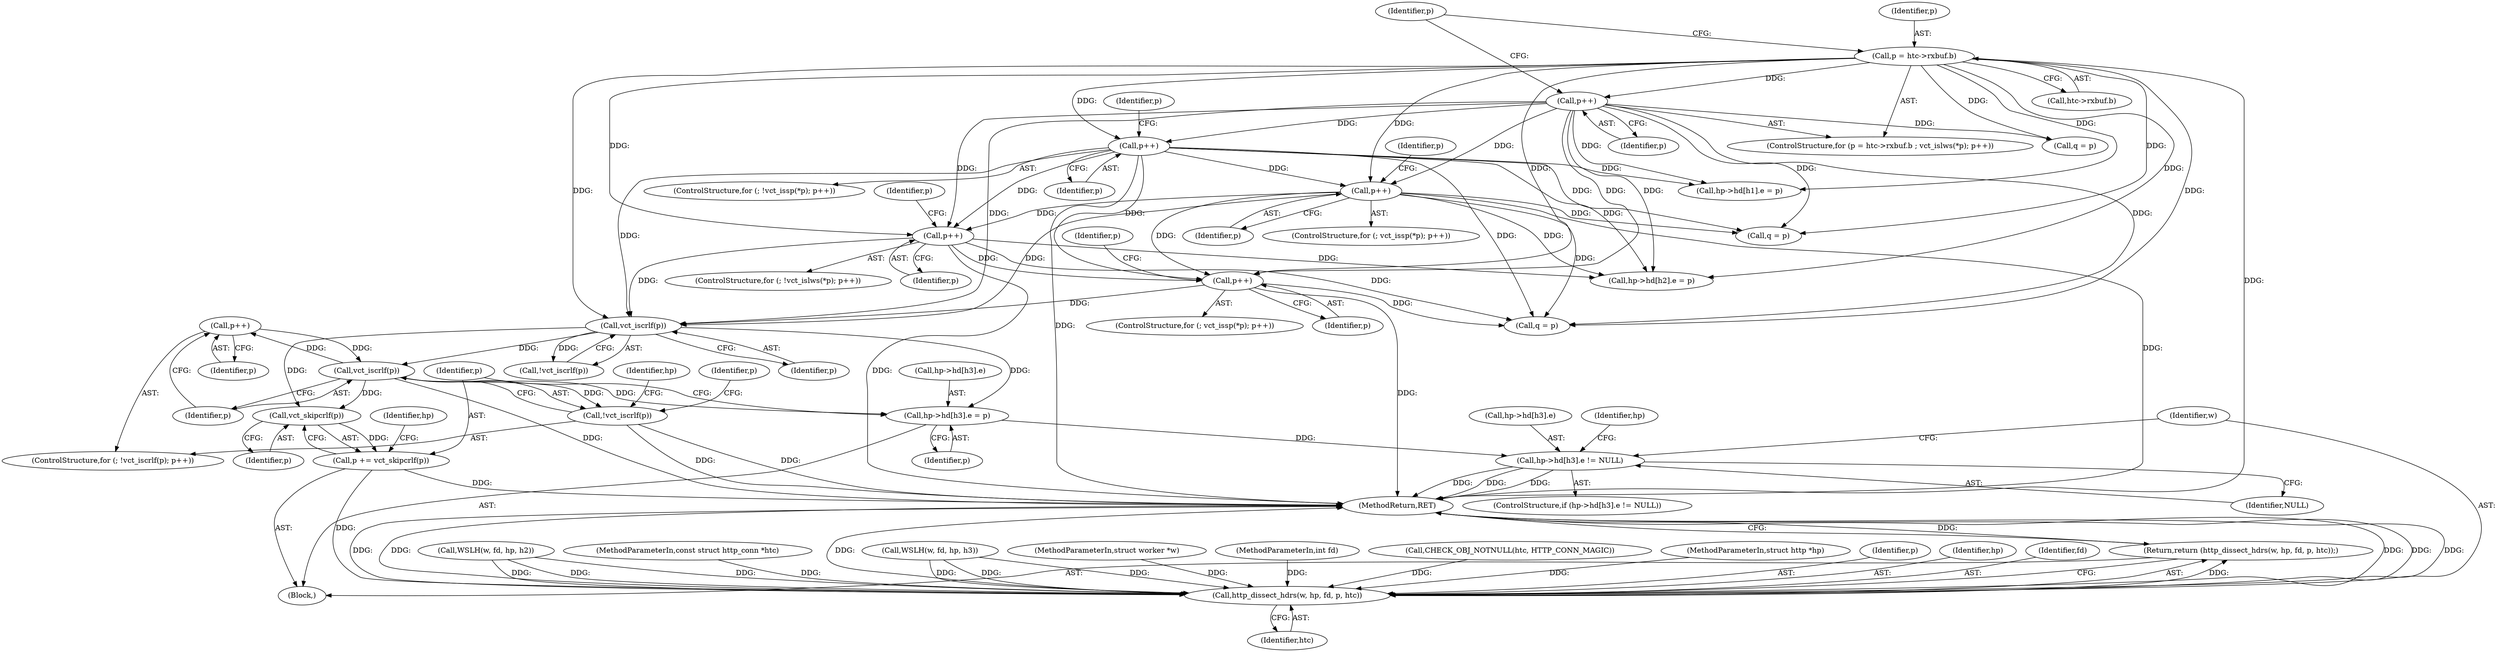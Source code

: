 digraph "0_Varnish-Cache_85e8468bec9416bd7e16b0d80cb820ecd2b330c3_0@pointer" {
"1000261" [label="(Call,p++)"];
"1000259" [label="(Call,vct_iscrlf(p))"];
"1000254" [label="(Call,vct_iscrlf(p))"];
"1000240" [label="(Call,p++)"];
"1000199" [label="(Call,p++)"];
"1000182" [label="(Call,p++)"];
"1000151" [label="(Call,p++)"];
"1000140" [label="(Call,p++)"];
"1000130" [label="(Call,p = htc->rxbuf.b)"];
"1000261" [label="(Call,p++)"];
"1000258" [label="(Call,!vct_iscrlf(p))"];
"1000283" [label="(Call,hp->hd[h3].e = p)"];
"1000327" [label="(Call,hp->hd[h3].e != NULL)"];
"1000294" [label="(Call,vct_skipcrlf(p))"];
"1000292" [label="(Call,p += vct_skipcrlf(p))"];
"1000353" [label="(Call,http_dissect_hdrs(w, hp, fd, p, htc))"];
"1000352" [label="(Return,return (http_dissect_hdrs(w, hp, fd, p, htc));)"];
"1000258" [label="(Call,!vct_iscrlf(p))"];
"1000321" [label="(Call,WSLH(w, fd, hp, h2))"];
"1000358" [label="(Identifier,htc)"];
"1000292" [label="(Call,p += vct_skipcrlf(p))"];
"1000254" [label="(Call,vct_iscrlf(p))"];
"1000240" [label="(Call,p++)"];
"1000241" [label="(Identifier,p)"];
"1000239" [label="(Identifier,p)"];
"1000116" [label="(Block,)"];
"1000301" [label="(Identifier,hp)"];
"1000151" [label="(Call,p++)"];
"1000326" [label="(ControlStructure,if (hp->hd[h3].e != NULL))"];
"1000112" [label="(MethodParameterIn,const struct http_conn *htc)"];
"1000354" [label="(Identifier,w)"];
"1000255" [label="(Identifier,p)"];
"1000335" [label="(Identifier,NULL)"];
"1000183" [label="(Identifier,p)"];
"1000129" [label="(ControlStructure,for (p = htc->rxbuf.b ; vct_islws(*p); p++))"];
"1000353" [label="(Call,http_dissect_hdrs(w, hp, fd, p, htc))"];
"1000262" [label="(Identifier,p)"];
"1000178" [label="(ControlStructure,for (; vct_issp(*p); p++))"];
"1000359" [label="(MethodReturn,RET)"];
"1000200" [label="(Identifier,p)"];
"1000199" [label="(Call,p++)"];
"1000291" [label="(Identifier,p)"];
"1000347" [label="(Call,WSLH(w, fd, hp, h3))"];
"1000194" [label="(ControlStructure,for (; !vct_islws(*p); p++))"];
"1000109" [label="(MethodParameterIn,struct worker *w)"];
"1000261" [label="(Call,p++)"];
"1000295" [label="(Identifier,p)"];
"1000169" [label="(Call,hp->hd[h1].e = p)"];
"1000257" [label="(ControlStructure,for (; !vct_iscrlf(p); p++))"];
"1000181" [label="(Identifier,p)"];
"1000327" [label="(Call,hp->hd[h3].e != NULL)"];
"1000110" [label="(MethodParameterIn,int fd)"];
"1000293" [label="(Identifier,p)"];
"1000249" [label="(Call,q = p)"];
"1000152" [label="(Identifier,p)"];
"1000119" [label="(Call,CHECK_OBJ_NOTNULL(htc, HTTP_CONN_MAGIC))"];
"1000140" [label="(Call,p++)"];
"1000328" [label="(Call,hp->hd[h3].e)"];
"1000217" [label="(Call,hp->hd[h2].e = p)"];
"1000111" [label="(MethodParameterIn,struct http *hp)"];
"1000283" [label="(Call,hp->hd[h3].e = p)"];
"1000294" [label="(Call,vct_skipcrlf(p))"];
"1000236" [label="(ControlStructure,for (; vct_issp(*p); p++))"];
"1000141" [label="(Identifier,p)"];
"1000278" [label="(Identifier,hp)"];
"1000259" [label="(Call,vct_iscrlf(p))"];
"1000143" [label="(Call,q = p)"];
"1000182" [label="(Call,p++)"];
"1000150" [label="(Identifier,p)"];
"1000139" [label="(Identifier,p)"];
"1000253" [label="(Call,!vct_iscrlf(p))"];
"1000342" [label="(Identifier,hp)"];
"1000198" [label="(Identifier,p)"];
"1000268" [label="(Identifier,p)"];
"1000191" [label="(Call,q = p)"];
"1000352" [label="(Return,return (http_dissect_hdrs(w, hp, fd, p, htc));)"];
"1000357" [label="(Identifier,p)"];
"1000132" [label="(Call,htc->rxbuf.b)"];
"1000284" [label="(Call,hp->hd[h3].e)"];
"1000130" [label="(Call,p = htc->rxbuf.b)"];
"1000355" [label="(Identifier,hp)"];
"1000146" [label="(ControlStructure,for (; !vct_issp(*p); p++))"];
"1000356" [label="(Identifier,fd)"];
"1000260" [label="(Identifier,p)"];
"1000131" [label="(Identifier,p)"];
"1000261" -> "1000257"  [label="AST: "];
"1000261" -> "1000262"  [label="CFG: "];
"1000262" -> "1000261"  [label="AST: "];
"1000260" -> "1000261"  [label="CFG: "];
"1000261" -> "1000259"  [label="DDG: "];
"1000259" -> "1000261"  [label="DDG: "];
"1000259" -> "1000258"  [label="AST: "];
"1000259" -> "1000260"  [label="CFG: "];
"1000260" -> "1000259"  [label="AST: "];
"1000258" -> "1000259"  [label="CFG: "];
"1000259" -> "1000359"  [label="DDG: "];
"1000259" -> "1000258"  [label="DDG: "];
"1000254" -> "1000259"  [label="DDG: "];
"1000259" -> "1000283"  [label="DDG: "];
"1000259" -> "1000294"  [label="DDG: "];
"1000254" -> "1000253"  [label="AST: "];
"1000254" -> "1000255"  [label="CFG: "];
"1000255" -> "1000254"  [label="AST: "];
"1000253" -> "1000254"  [label="CFG: "];
"1000254" -> "1000253"  [label="DDG: "];
"1000240" -> "1000254"  [label="DDG: "];
"1000199" -> "1000254"  [label="DDG: "];
"1000182" -> "1000254"  [label="DDG: "];
"1000151" -> "1000254"  [label="DDG: "];
"1000140" -> "1000254"  [label="DDG: "];
"1000130" -> "1000254"  [label="DDG: "];
"1000254" -> "1000283"  [label="DDG: "];
"1000254" -> "1000294"  [label="DDG: "];
"1000240" -> "1000236"  [label="AST: "];
"1000240" -> "1000241"  [label="CFG: "];
"1000241" -> "1000240"  [label="AST: "];
"1000239" -> "1000240"  [label="CFG: "];
"1000240" -> "1000359"  [label="DDG: "];
"1000199" -> "1000240"  [label="DDG: "];
"1000182" -> "1000240"  [label="DDG: "];
"1000151" -> "1000240"  [label="DDG: "];
"1000140" -> "1000240"  [label="DDG: "];
"1000130" -> "1000240"  [label="DDG: "];
"1000240" -> "1000249"  [label="DDG: "];
"1000199" -> "1000194"  [label="AST: "];
"1000199" -> "1000200"  [label="CFG: "];
"1000200" -> "1000199"  [label="AST: "];
"1000198" -> "1000199"  [label="CFG: "];
"1000199" -> "1000359"  [label="DDG: "];
"1000182" -> "1000199"  [label="DDG: "];
"1000151" -> "1000199"  [label="DDG: "];
"1000140" -> "1000199"  [label="DDG: "];
"1000130" -> "1000199"  [label="DDG: "];
"1000199" -> "1000217"  [label="DDG: "];
"1000199" -> "1000249"  [label="DDG: "];
"1000182" -> "1000178"  [label="AST: "];
"1000182" -> "1000183"  [label="CFG: "];
"1000183" -> "1000182"  [label="AST: "];
"1000181" -> "1000182"  [label="CFG: "];
"1000182" -> "1000359"  [label="DDG: "];
"1000151" -> "1000182"  [label="DDG: "];
"1000140" -> "1000182"  [label="DDG: "];
"1000130" -> "1000182"  [label="DDG: "];
"1000182" -> "1000191"  [label="DDG: "];
"1000182" -> "1000217"  [label="DDG: "];
"1000182" -> "1000249"  [label="DDG: "];
"1000151" -> "1000146"  [label="AST: "];
"1000151" -> "1000152"  [label="CFG: "];
"1000152" -> "1000151"  [label="AST: "];
"1000150" -> "1000151"  [label="CFG: "];
"1000151" -> "1000359"  [label="DDG: "];
"1000140" -> "1000151"  [label="DDG: "];
"1000130" -> "1000151"  [label="DDG: "];
"1000151" -> "1000169"  [label="DDG: "];
"1000151" -> "1000191"  [label="DDG: "];
"1000151" -> "1000217"  [label="DDG: "];
"1000151" -> "1000249"  [label="DDG: "];
"1000140" -> "1000129"  [label="AST: "];
"1000140" -> "1000141"  [label="CFG: "];
"1000141" -> "1000140"  [label="AST: "];
"1000139" -> "1000140"  [label="CFG: "];
"1000130" -> "1000140"  [label="DDG: "];
"1000140" -> "1000143"  [label="DDG: "];
"1000140" -> "1000169"  [label="DDG: "];
"1000140" -> "1000191"  [label="DDG: "];
"1000140" -> "1000217"  [label="DDG: "];
"1000140" -> "1000249"  [label="DDG: "];
"1000130" -> "1000129"  [label="AST: "];
"1000130" -> "1000132"  [label="CFG: "];
"1000131" -> "1000130"  [label="AST: "];
"1000132" -> "1000130"  [label="AST: "];
"1000139" -> "1000130"  [label="CFG: "];
"1000130" -> "1000359"  [label="DDG: "];
"1000130" -> "1000143"  [label="DDG: "];
"1000130" -> "1000169"  [label="DDG: "];
"1000130" -> "1000191"  [label="DDG: "];
"1000130" -> "1000217"  [label="DDG: "];
"1000130" -> "1000249"  [label="DDG: "];
"1000258" -> "1000257"  [label="AST: "];
"1000268" -> "1000258"  [label="CFG: "];
"1000278" -> "1000258"  [label="CFG: "];
"1000258" -> "1000359"  [label="DDG: "];
"1000258" -> "1000359"  [label="DDG: "];
"1000283" -> "1000116"  [label="AST: "];
"1000283" -> "1000291"  [label="CFG: "];
"1000284" -> "1000283"  [label="AST: "];
"1000291" -> "1000283"  [label="AST: "];
"1000293" -> "1000283"  [label="CFG: "];
"1000283" -> "1000327"  [label="DDG: "];
"1000327" -> "1000326"  [label="AST: "];
"1000327" -> "1000335"  [label="CFG: "];
"1000328" -> "1000327"  [label="AST: "];
"1000335" -> "1000327"  [label="AST: "];
"1000342" -> "1000327"  [label="CFG: "];
"1000354" -> "1000327"  [label="CFG: "];
"1000327" -> "1000359"  [label="DDG: "];
"1000327" -> "1000359"  [label="DDG: "];
"1000327" -> "1000359"  [label="DDG: "];
"1000294" -> "1000292"  [label="AST: "];
"1000294" -> "1000295"  [label="CFG: "];
"1000295" -> "1000294"  [label="AST: "];
"1000292" -> "1000294"  [label="CFG: "];
"1000294" -> "1000292"  [label="DDG: "];
"1000292" -> "1000116"  [label="AST: "];
"1000293" -> "1000292"  [label="AST: "];
"1000301" -> "1000292"  [label="CFG: "];
"1000292" -> "1000359"  [label="DDG: "];
"1000292" -> "1000353"  [label="DDG: "];
"1000353" -> "1000352"  [label="AST: "];
"1000353" -> "1000358"  [label="CFG: "];
"1000354" -> "1000353"  [label="AST: "];
"1000355" -> "1000353"  [label="AST: "];
"1000356" -> "1000353"  [label="AST: "];
"1000357" -> "1000353"  [label="AST: "];
"1000358" -> "1000353"  [label="AST: "];
"1000352" -> "1000353"  [label="CFG: "];
"1000353" -> "1000359"  [label="DDG: "];
"1000353" -> "1000359"  [label="DDG: "];
"1000353" -> "1000359"  [label="DDG: "];
"1000353" -> "1000359"  [label="DDG: "];
"1000353" -> "1000359"  [label="DDG: "];
"1000353" -> "1000359"  [label="DDG: "];
"1000353" -> "1000352"  [label="DDG: "];
"1000347" -> "1000353"  [label="DDG: "];
"1000347" -> "1000353"  [label="DDG: "];
"1000347" -> "1000353"  [label="DDG: "];
"1000321" -> "1000353"  [label="DDG: "];
"1000321" -> "1000353"  [label="DDG: "];
"1000321" -> "1000353"  [label="DDG: "];
"1000109" -> "1000353"  [label="DDG: "];
"1000111" -> "1000353"  [label="DDG: "];
"1000110" -> "1000353"  [label="DDG: "];
"1000119" -> "1000353"  [label="DDG: "];
"1000112" -> "1000353"  [label="DDG: "];
"1000352" -> "1000116"  [label="AST: "];
"1000359" -> "1000352"  [label="CFG: "];
"1000352" -> "1000359"  [label="DDG: "];
}
